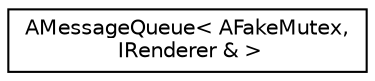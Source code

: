 digraph "Graphical Class Hierarchy"
{
 // LATEX_PDF_SIZE
  edge [fontname="Helvetica",fontsize="10",labelfontname="Helvetica",labelfontsize="10"];
  node [fontname="Helvetica",fontsize="10",shape=record];
  rankdir="LR";
  Node0 [label="AMessageQueue\< AFakeMutex,\l IRenderer & \>",height=0.2,width=0.4,color="black", fillcolor="white", style="filled",URL="$classAMessageQueue.html",tooltip=" "];
}
